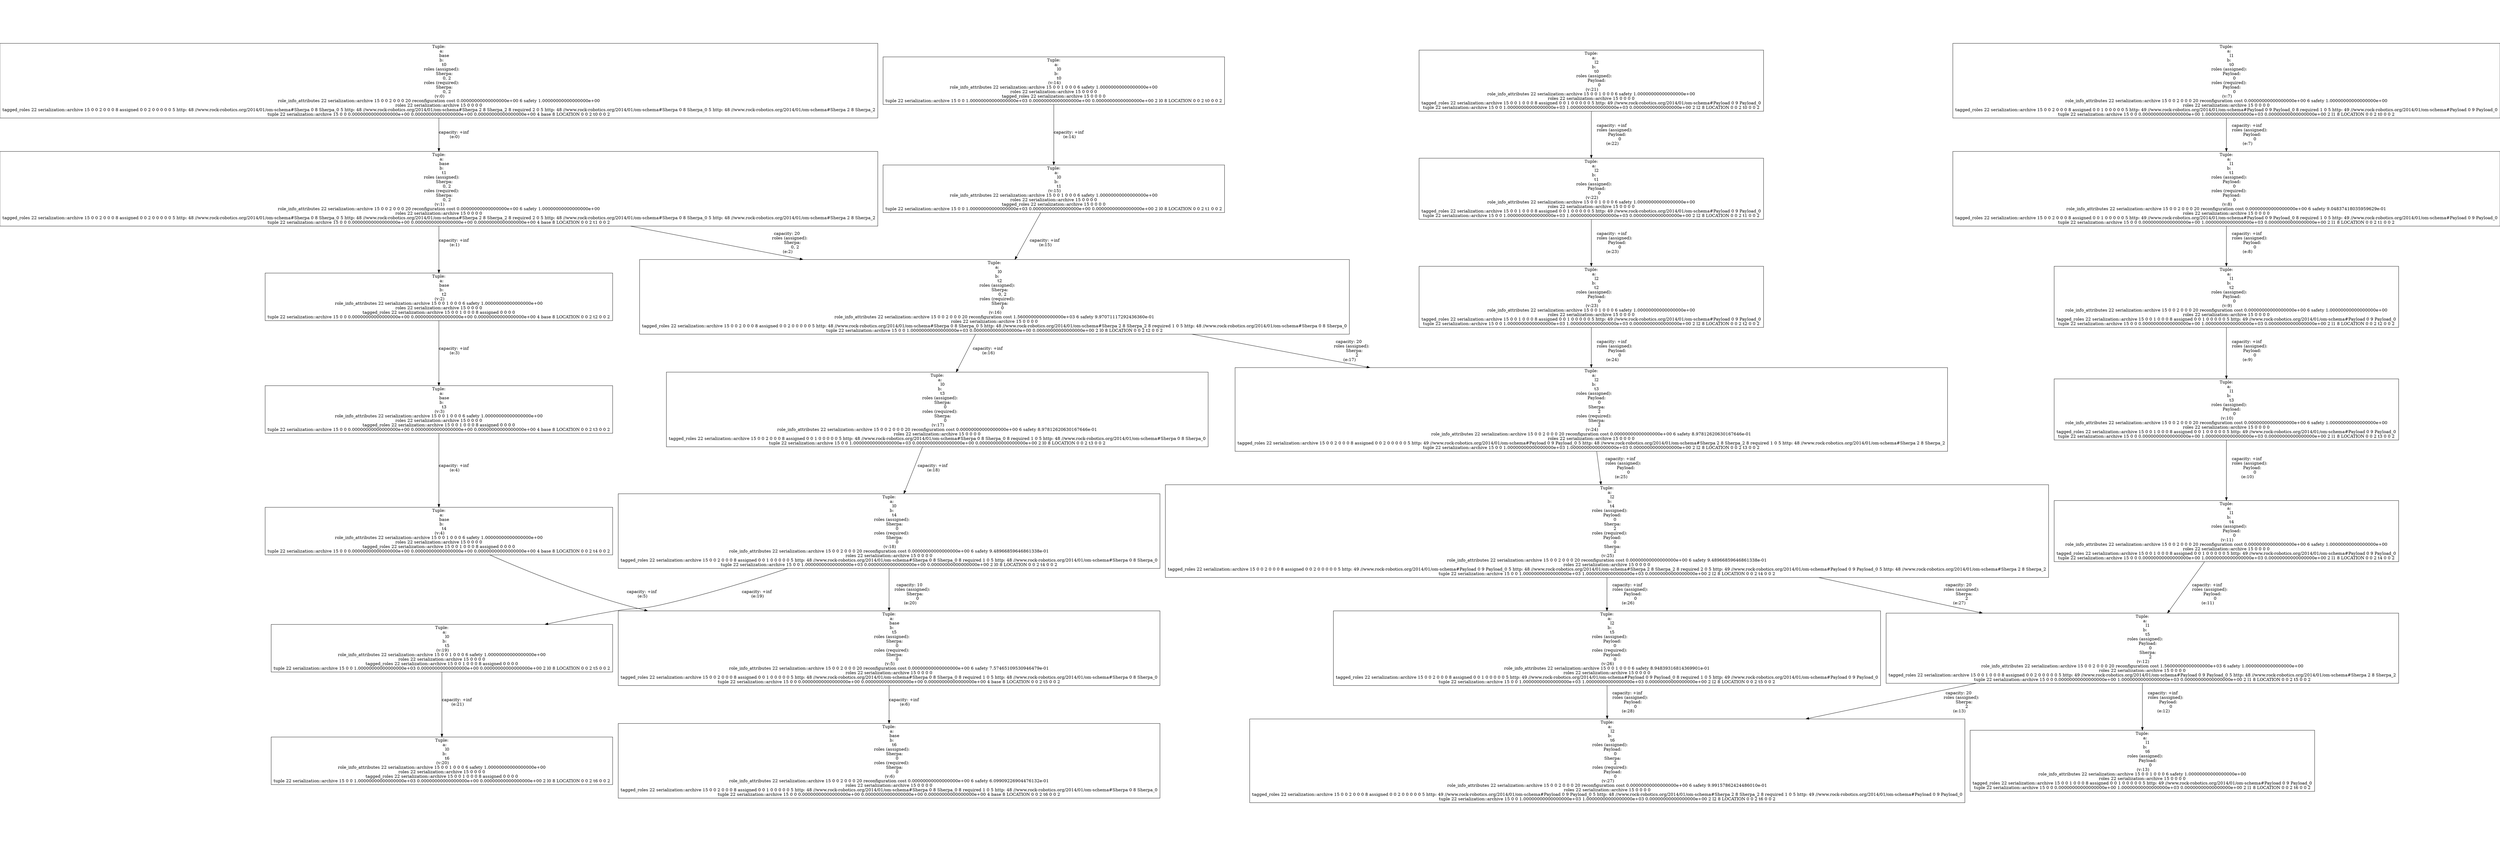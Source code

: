 digraph GraphvizGraph {
	graph [bb="0,0,6420.5,2522",
		concentrate=false,
		dpi="96,0",
		overlap=false,
		pad="0,2",
		root="Tuple:
    a:
        l2
    b:
        t6
    roles (assigned):
        Payload:
            0
        Sherpa:
            2
    \
roles (required):
        Payload:
            0
 (v:27)
role_info_attributes 22 serialization::archive 15 0 0 2 0 0 0 20 reconfiguration \
cost 0.00000000000000000e+00 6 safety 9.99157862424486010e-01
roles 22 serialization::archive 15 0 0 0 0
tagged_roles 22 serialization::\
archive 15 0 0 2 0 0 0 8 assigned 0 0 2 0 0 0 0 0 5 http: 49 //www.rock-robotics.org/2014/01/om-schema#Payload 0 9 Payload_0 5 http: \
48 //www.rock-robotics.org/2014/01/om-schema#Sherpa 2 8 Sherpa_2 8 required 1 0 5 http: 49 //www.rock-robotics.org/2014/01/om-schema#\
Payload 0 9 Payload_0
tuple 22 serialization::archive 15 0 0 1.00000000000000000e+03 1.00000000000000000e+03 0.00000000000000000e+\
00 2 l2 8 LOCATION 0 0 2 t6 0 0 2",
		splines=true
	];
	node [fixedsize=false,
		label="\N",
		pin=false,
		pos="0,0",
		shape=box,
		width=0
	];
	edge [label=o];
	"Tuple:
    a:
        l2
    b:
        t6
    roles (assigned):
        Payload:
            0
        Sherpa:
            2
    \
roles (required):
        Payload:
            0
 (v:27)
role_info_attributes 22 serialization::archive 15 0 0 2 0 0 0 20 reconfiguration \
cost 0.00000000000000000e+00 6 safety 9.99157862424486010e-01
roles 22 serialization::archive 15 0 0 0 0
tagged_roles 22 serialization::\
archive 15 0 0 2 0 0 0 8 assigned 0 0 2 0 0 0 0 0 5 http: 49 //www.rock-robotics.org/2014/01/om-schema#Payload 0 9 Payload_0 5 http: \
48 //www.rock-robotics.org/2014/01/om-schema#Sherpa 2 8 Sherpa_2 8 required 1 0 5 http: 49 //www.rock-robotics.org/2014/01/om-schema#\
Payload 0 9 Payload_0
tuple 22 serialization::archive 15 0 0 1.00000000000000000e+03 1.00000000000000000e+03 0.00000000000000000e+\
00 2 l2 8 LOCATION 0 0 2 t6 0 0 2"	 [height=3.8611,
		pos="4120,139",
		width=25.528];
	"Tuple:
    a:
        l2
    b:
        t5
    roles (assigned):
        Payload:
            0
    roles (required):
        Payload:
            \
0
 (v:26)
role_info_attributes 22 serialization::archive 15 0 0 1 0 0 0 6 safety 8.94839316814369901e-01
roles 22 serialization::\
archive 15 0 0 0 0
tagged_roles 22 serialization::archive 15 0 0 2 0 0 0 8 assigned 0 0 1 0 0 0 0 0 5 http: 49 //www.rock-robotics.org/\
2014/01/om-schema#Payload 0 9 Payload_0 8 required 1 0 5 http: 49 //www.rock-robotics.org/2014/01/om-schema#Payload 0 9 Payload_\
0
tuple 22 serialization::archive 15 0 0 1.00000000000000000e+03 1.00000000000000000e+03 0.00000000000000000e+00 2 l2 8 LOCATION \
0 0 2 t5 0 0 2"	 [height=3.4444,
		pos="4120,513",
		width=19.569];
	"Tuple:
    a:
        l2
    b:
        t5
    roles (assigned):
        Payload:
            0
    roles (required):
        Payload:
            \
0
 (v:26)
role_info_attributes 22 serialization::archive 15 0 0 1 0 0 0 6 safety 8.94839316814369901e-01
roles 22 serialization::\
archive 15 0 0 0 0
tagged_roles 22 serialization::archive 15 0 0 2 0 0 0 8 assigned 0 0 1 0 0 0 0 0 5 http: 49 //www.rock-robotics.org/\
2014/01/om-schema#Payload 0 9 Payload_0 8 required 1 0 5 http: 49 //www.rock-robotics.org/2014/01/om-schema#Payload 0 9 Payload_\
0
tuple 22 serialization::archive 15 0 0 1.00000000000000000e+03 1.00000000000000000e+03 0.00000000000000000e+00 2 l2 8 LOCATION \
0 0 2 t5 0 0 2" -> "Tuple:
    a:
        l2
    b:
        t6
    roles (assigned):
        Payload:
            0
        Sherpa:
            2
    \
roles (required):
        Payload:
            0
 (v:27)
role_info_attributes 22 serialization::archive 15 0 0 2 0 0 0 20 reconfiguration \
cost 0.00000000000000000e+00 6 safety 9.99157862424486010e-01
roles 22 serialization::archive 15 0 0 0 0
tagged_roles 22 serialization::\
archive 15 0 0 2 0 0 0 8 assigned 0 0 2 0 0 0 0 0 5 http: 49 //www.rock-robotics.org/2014/01/om-schema#Payload 0 9 Payload_0 5 http: \
48 //www.rock-robotics.org/2014/01/om-schema#Sherpa 2 8 Sherpa_2 8 required 1 0 5 http: 49 //www.rock-robotics.org/2014/01/om-schema#\
Payload 0 9 Payload_0
tuple 22 serialization::archive 15 0 0 1.00000000000000000e+03 1.00000000000000000e+03 0.00000000000000000e+\
00 2 l2 8 LOCATION 0 0 2 t6 0 0 2" [key="capacity: +inf
    roles (assigned):
        Payload:
            0
 (e:28)",
	label="capacity: +inf
    roles (assigned):
        Payload:
            0
 (e:28)",
	lp="4172.5,333.5",
	pos="e,4120,278.18 4120,388.98 4120,356.8 4120,321.8 4120,288.47"];
"Tuple:
    a:
        l2
    b:
        t4
    roles (assigned):
        Payload:
            0
        Sherpa:
            2
    \
roles (required):
        Payload:
            0
        Sherpa:
            2
 (v:25)
role_info_attributes 22 serialization::archive \
15 0 0 2 0 0 0 20 reconfiguration cost 0.00000000000000000e+00 6 safety 9.48966859646861338e-01
roles 22 serialization::archive \
15 0 0 0 0
tagged_roles 22 serialization::archive 15 0 0 2 0 0 0 8 assigned 0 0 2 0 0 0 0 0 5 http: 49 //www.rock-robotics.org/2014/\
01/om-schema#Payload 0 9 Payload_0 5 http: 48 //www.rock-robotics.org/2014/01/om-schema#Sherpa 2 8 Sherpa_2 8 required 2 0 5 http: \
49 //www.rock-robotics.org/2014/01/om-schema#Payload 0 9 Payload_0 5 http: 48 //www.rock-robotics.org/2014/01/om-schema#Sherpa 2 \
8 Sherpa_2
tuple 22 serialization::archive 15 0 0 1.00000000000000000e+03 1.00000000000000000e+03 0.00000000000000000e+00 2 l2 8 \
LOCATION 0 0 2 t4 0 0 2" [height=4.2778,
	pos="4120,902",
	width=31.5];
"Tuple:
    a:
        l2
    b:
        t4
    roles (assigned):
        Payload:
            0
        Sherpa:
            2
    \
roles (required):
        Payload:
            0
        Sherpa:
            2
 (v:25)
role_info_attributes 22 serialization::archive \
15 0 0 2 0 0 0 20 reconfiguration cost 0.00000000000000000e+00 6 safety 9.48966859646861338e-01
roles 22 serialization::archive \
15 0 0 0 0
tagged_roles 22 serialization::archive 15 0 0 2 0 0 0 8 assigned 0 0 2 0 0 0 0 0 5 http: 49 //www.rock-robotics.org/2014/\
01/om-schema#Payload 0 9 Payload_0 5 http: 48 //www.rock-robotics.org/2014/01/om-schema#Sherpa 2 8 Sherpa_2 8 required 2 0 5 http: \
49 //www.rock-robotics.org/2014/01/om-schema#Payload 0 9 Payload_0 5 http: 48 //www.rock-robotics.org/2014/01/om-schema#Sherpa 2 \
8 Sherpa_2
tuple 22 serialization::archive 15 0 0 1.00000000000000000e+03 1.00000000000000000e+03 0.00000000000000000e+00 2 l2 8 \
LOCATION 0 0 2 t4 0 0 2" -> "Tuple:
    a:
        l2
    b:
        t5
    roles (assigned):
        Payload:
            0
    roles (required):
        Payload:
            \
0
 (v:26)
role_info_attributes 22 serialization::archive 15 0 0 1 0 0 0 6 safety 8.94839316814369901e-01
roles 22 serialization::\
archive 15 0 0 0 0
tagged_roles 22 serialization::archive 15 0 0 2 0 0 0 8 assigned 0 0 1 0 0 0 0 0 5 http: 49 //www.rock-robotics.org/\
2014/01/om-schema#Payload 0 9 Payload_0 8 required 1 0 5 http: 49 //www.rock-robotics.org/2014/01/om-schema#Payload 0 9 Payload_\
0
tuple 22 serialization::archive 15 0 0 1.00000000000000000e+03 1.00000000000000000e+03 0.00000000000000000e+00 2 l2 8 LOCATION \
0 0 2 t5 0 0 2" [key="capacity: +inf
    roles (assigned):
        Payload:
            0
 (e:26)",
label="capacity: +inf
    roles (assigned):
        Payload:
            0
 (e:26)",
lp="4172.5,692.5",
pos="e,4120,637.03 4120,747.98 4120,714.61 4120,679.57 4120,647.04"];
"Tuple:
    a:
        l1
    b:
        t5
    roles (assigned):
        Payload:
            0
        Sherpa:
            2
 (\
v:12)
role_info_attributes 22 serialization::archive 15 0 0 2 0 0 0 20 reconfiguration cost 1.56000000000000000e+03 6 safety 1.00000000000000000e+\
00
roles 22 serialization::archive 15 0 0 0 0
tagged_roles 22 serialization::archive 15 0 0 1 0 0 0 8 assigned 0 0 2 0 0 0 0 0 5 \
http: 49 //www.rock-robotics.org/2014/01/om-schema#Payload 0 9 Payload_0 5 http: 48 //www.rock-robotics.org/2014/01/om-schema#Sherpa \
2 8 Sherpa_2
tuple 22 serialization::archive 15 0 0 0.00000000000000000e+00 1.00000000000000000e+03 0.00000000000000000e+00 2 l1 \
8 LOCATION 0 0 2 t5 0 0 2" [height=3.2361,
pos="5501,513",
width=18.278];
"Tuple:
    a:
        l2
    b:
        t4
    roles (assigned):
        Payload:
            0
        Sherpa:
            2
    \
roles (required):
        Payload:
            0
        Sherpa:
            2
 (v:25)
role_info_attributes 22 serialization::archive \
15 0 0 2 0 0 0 20 reconfiguration cost 0.00000000000000000e+00 6 safety 9.48966859646861338e-01
roles 22 serialization::archive \
15 0 0 0 0
tagged_roles 22 serialization::archive 15 0 0 2 0 0 0 8 assigned 0 0 2 0 0 0 0 0 5 http: 49 //www.rock-robotics.org/2014/\
01/om-schema#Payload 0 9 Payload_0 5 http: 48 //www.rock-robotics.org/2014/01/om-schema#Sherpa 2 8 Sherpa_2 8 required 2 0 5 http: \
49 //www.rock-robotics.org/2014/01/om-schema#Payload 0 9 Payload_0 5 http: 48 //www.rock-robotics.org/2014/01/om-schema#Sherpa 2 \
8 Sherpa_2
tuple 22 serialization::archive 15 0 0 1.00000000000000000e+03 1.00000000000000000e+03 0.00000000000000000e+00 2 l2 8 \
LOCATION 0 0 2 t4 0 0 2" -> "Tuple:
    a:
        l1
    b:
        t5
    roles (assigned):
        Payload:
            0
        Sherpa:
            2
 (\
v:12)
role_info_attributes 22 serialization::archive 15 0 0 2 0 0 0 20 reconfiguration cost 1.56000000000000000e+03 6 safety 1.00000000000000000e+\
00
roles 22 serialization::archive 15 0 0 0 0
tagged_roles 22 serialization::archive 15 0 0 1 0 0 0 8 assigned 0 0 2 0 0 0 0 0 5 \
http: 49 //www.rock-robotics.org/2014/01/om-schema#Payload 0 9 Payload_0 5 http: 48 //www.rock-robotics.org/2014/01/om-schema#Sherpa \
2 8 Sherpa_2
tuple 22 serialization::archive 15 0 0 0.00000000000000000e+00 1.00000000000000000e+03 0.00000000000000000e+00 2 l1 \
8 LOCATION 0 0 2 t5 0 0 2" [key="capacity: 20
    roles (assigned):
        Sherpa:
            2
 (e:27)",
label="capacity: 20
    roles (assigned):
        Sherpa:
            2
 (e:27)",
lp="5026.5,692.5",
pos="e,5087.3,629.54 4666.8,747.98 4803.4,709.49 4947.9,668.79 5077.6,632.27"];
"Tuple:
    a:
        l2
    b:
        t3
    roles (assigned):
        Payload:
            0
        Sherpa:
            2
    \
roles (required):
        Sherpa:
            2
 (v:24)
role_info_attributes 22 serialization::archive 15 0 0 2 0 0 0 20 reconfiguration \
cost 0.00000000000000000e+00 6 safety 8.97812620630167646e-01
roles 22 serialization::archive 15 0 0 0 0
tagged_roles 22 serialization::\
archive 15 0 0 2 0 0 0 8 assigned 0 0 2 0 0 0 0 0 5 http: 49 //www.rock-robotics.org/2014/01/om-schema#Payload 0 9 Payload_0 5 http: \
48 //www.rock-robotics.org/2014/01/om-schema#Sherpa 2 8 Sherpa_2 8 required 1 0 5 http: 48 //www.rock-robotics.org/2014/01/om-schema#\
Sherpa 2 8 Sherpa_2
tuple 22 serialization::archive 15 0 0 1.00000000000000000e+03 1.00000000000000000e+03 0.00000000000000000e+\
00 2 l2 8 LOCATION 0 0 2 t3 0 0 2" [height=3.8611,
pos="4079,1306",
width=25.361];
"Tuple:
    a:
        l2
    b:
        t3
    roles (assigned):
        Payload:
            0
        Sherpa:
            2
    \
roles (required):
        Sherpa:
            2
 (v:24)
role_info_attributes 22 serialization::archive 15 0 0 2 0 0 0 20 reconfiguration \
cost 0.00000000000000000e+00 6 safety 8.97812620630167646e-01
roles 22 serialization::archive 15 0 0 0 0
tagged_roles 22 serialization::\
archive 15 0 0 2 0 0 0 8 assigned 0 0 2 0 0 0 0 0 5 http: 49 //www.rock-robotics.org/2014/01/om-schema#Payload 0 9 Payload_0 5 http: \
48 //www.rock-robotics.org/2014/01/om-schema#Sherpa 2 8 Sherpa_2 8 required 1 0 5 http: 48 //www.rock-robotics.org/2014/01/om-schema#\
Sherpa 2 8 Sherpa_2
tuple 22 serialization::archive 15 0 0 1.00000000000000000e+03 1.00000000000000000e+03 0.00000000000000000e+\
00 2 l2 8 LOCATION 0 0 2 t3 0 0 2" -> "Tuple:
    a:
        l2
    b:
        t4
    roles (assigned):
        Payload:
            0
        Sherpa:
            2
    \
roles (required):
        Payload:
            0
        Sherpa:
            2
 (v:25)
role_info_attributes 22 serialization::archive \
15 0 0 2 0 0 0 20 reconfiguration cost 0.00000000000000000e+00 6 safety 9.48966859646861338e-01
roles 22 serialization::archive \
15 0 0 0 0
tagged_roles 22 serialization::archive 15 0 0 2 0 0 0 8 assigned 0 0 2 0 0 0 0 0 5 http: 49 //www.rock-robotics.org/2014/\
01/om-schema#Payload 0 9 Payload_0 5 http: 48 //www.rock-robotics.org/2014/01/om-schema#Sherpa 2 8 Sherpa_2 8 required 2 0 5 http: \
49 //www.rock-robotics.org/2014/01/om-schema#Payload 0 9 Payload_0 5 http: 48 //www.rock-robotics.org/2014/01/om-schema#Sherpa 2 \
8 Sherpa_2
tuple 22 serialization::archive 15 0 0 1.00000000000000000e+03 1.00000000000000000e+03 0.00000000000000000e+00 2 l2 8 \
LOCATION 0 0 2 t4 0 0 2" [key="capacity: +inf
    roles (assigned):
        Payload:
            0
 (e:25)",
label="capacity: +inf
    roles (assigned):
        Payload:
            0
 (e:25)",
lp="4153.5,1111.5",
pos="e,4104.4,1056.2 4093.1,1167 4096.4,1134.6 4099.9,1099.8 4103.3,1066.5"];
"Tuple:
    a:
        l2
    b:
        t2
    roles (assigned):
        Payload:
            0
 (v:23)
role_info_attributes 22 \
serialization::archive 15 0 0 1 0 0 0 6 safety 1.00000000000000000e+00
roles 22 serialization::archive 15 0 0 0 0
tagged_roles 22 \
serialization::archive 15 0 0 1 0 0 0 8 assigned 0 0 1 0 0 0 0 0 5 http: 49 //www.rock-robotics.org/2014/01/om-schema#Payload 0 \
9 Payload_0
tuple 22 serialization::archive 15 0 0 1.00000000000000000e+03 1.00000000000000000e+03 0.00000000000000000e+00 2 l2 \
8 LOCATION 0 0 2 t2 0 0 2" [height=2.8194,
pos="4079,1680",
width=12.319];
"Tuple:
    a:
        l2
    b:
        t2
    roles (assigned):
        Payload:
            0
 (v:23)
role_info_attributes 22 \
serialization::archive 15 0 0 1 0 0 0 6 safety 1.00000000000000000e+00
roles 22 serialization::archive 15 0 0 0 0
tagged_roles 22 \
serialization::archive 15 0 0 1 0 0 0 8 assigned 0 0 1 0 0 0 0 0 5 http: 49 //www.rock-robotics.org/2014/01/om-schema#Payload 0 \
9 Payload_0
tuple 22 serialization::archive 15 0 0 1.00000000000000000e+03 1.00000000000000000e+03 0.00000000000000000e+00 2 l2 \
8 LOCATION 0 0 2 t2 0 0 2" -> "Tuple:
    a:
        l2
    b:
        t3
    roles (assigned):
        Payload:
            0
        Sherpa:
            2
    \
roles (required):
        Sherpa:
            2
 (v:24)
role_info_attributes 22 serialization::archive 15 0 0 2 0 0 0 20 reconfiguration \
cost 0.00000000000000000e+00 6 safety 8.97812620630167646e-01
roles 22 serialization::archive 15 0 0 0 0
tagged_roles 22 serialization::\
archive 15 0 0 2 0 0 0 8 assigned 0 0 2 0 0 0 0 0 5 http: 49 //www.rock-robotics.org/2014/01/om-schema#Payload 0 9 Payload_0 5 http: \
48 //www.rock-robotics.org/2014/01/om-schema#Sherpa 2 8 Sherpa_2 8 required 1 0 5 http: 48 //www.rock-robotics.org/2014/01/om-schema#\
Sherpa 2 8 Sherpa_2
tuple 22 serialization::archive 15 0 0 1.00000000000000000e+03 1.00000000000000000e+03 0.00000000000000000e+\
00 2 l2 8 LOCATION 0 0 2 t3 0 0 2" [key="capacity: +inf
    roles (assigned):
        Payload:
            0
 (e:24)",
label="capacity: +inf
    roles (assigned):
        Payload:
            0
 (e:24)",
lp="4131.5,1500.5",
pos="e,4079,1445.2 4079,1578.3 4079,1540.4 4079,1496.6 4079,1455.4"];
"Tuple:
    a:
        l2
    b:
        t1
    roles (assigned):
        Payload:
            0
 (v:22)
role_info_attributes 22 \
serialization::archive 15 0 0 1 0 0 0 6 safety 1.00000000000000000e+00
roles 22 serialization::archive 15 0 0 0 0
tagged_roles 22 \
serialization::archive 15 0 0 1 0 0 0 8 assigned 0 0 1 0 0 0 0 0 5 http: 49 //www.rock-robotics.org/2014/01/om-schema#Payload 0 \
9 Payload_0
tuple 22 serialization::archive 15 0 0 1.00000000000000000e+03 1.00000000000000000e+03 0.00000000000000000e+00 2 l2 \
8 LOCATION 0 0 2 t1 0 0 2" [height=2.8194,
pos="4079,2039",
width=12.319];
"Tuple:
    a:
        l2
    b:
        t1
    roles (assigned):
        Payload:
            0
 (v:22)
role_info_attributes 22 \
serialization::archive 15 0 0 1 0 0 0 6 safety 1.00000000000000000e+00
roles 22 serialization::archive 15 0 0 0 0
tagged_roles 22 \
serialization::archive 15 0 0 1 0 0 0 8 assigned 0 0 1 0 0 0 0 0 5 http: 49 //www.rock-robotics.org/2014/01/om-schema#Payload 0 \
9 Payload_0
tuple 22 serialization::archive 15 0 0 1.00000000000000000e+03 1.00000000000000000e+03 0.00000000000000000e+00 2 l2 \
8 LOCATION 0 0 2 t1 0 0 2" -> "Tuple:
    a:
        l2
    b:
        t2
    roles (assigned):
        Payload:
            0
 (v:23)
role_info_attributes 22 \
serialization::archive 15 0 0 1 0 0 0 6 safety 1.00000000000000000e+00
roles 22 serialization::archive 15 0 0 0 0
tagged_roles 22 \
serialization::archive 15 0 0 1 0 0 0 8 assigned 0 0 1 0 0 0 0 0 5 http: 49 //www.rock-robotics.org/2014/01/om-schema#Payload 0 \
9 Payload_0
tuple 22 serialization::archive 15 0 0 1.00000000000000000e+03 1.00000000000000000e+03 0.00000000000000000e+00 2 l2 \
8 LOCATION 0 0 2 t2 0 0 2" [key="capacity: +inf
    roles (assigned):
        Payload:
            0
 (e:23)",
label="capacity: +inf
    roles (assigned):
        Payload:
            0
 (e:23)",
lp="4131.5,1859.5",
pos="e,4079,1781.5 4079,1937.1 4079,1891.7 4079,1838.1 4079,1791.7"];
"Tuple:
    a:
        l2
    b:
        t0
    roles (assigned):
        Payload:
            0
 (v:21)
role_info_attributes 22 \
serialization::archive 15 0 0 1 0 0 0 6 safety 1.00000000000000000e+00
roles 22 serialization::archive 15 0 0 0 0
tagged_roles 22 \
serialization::archive 15 0 0 1 0 0 0 8 assigned 0 0 1 0 0 0 0 0 5 http: 49 //www.rock-robotics.org/2014/01/om-schema#Payload 0 \
9 Payload_0
tuple 22 serialization::archive 15 0 0 1.00000000000000000e+03 1.00000000000000000e+03 0.00000000000000000e+00 2 l2 \
8 LOCATION 0 0 2 t0 0 0 2" [height=2.8194,
pos="4079,2398",
width=12.319];
"Tuple:
    a:
        l2
    b:
        t0
    roles (assigned):
        Payload:
            0
 (v:21)
role_info_attributes 22 \
serialization::archive 15 0 0 1 0 0 0 6 safety 1.00000000000000000e+00
roles 22 serialization::archive 15 0 0 0 0
tagged_roles 22 \
serialization::archive 15 0 0 1 0 0 0 8 assigned 0 0 1 0 0 0 0 0 5 http: 49 //www.rock-robotics.org/2014/01/om-schema#Payload 0 \
9 Payload_0
tuple 22 serialization::archive 15 0 0 1.00000000000000000e+03 1.00000000000000000e+03 0.00000000000000000e+00 2 l2 \
8 LOCATION 0 0 2 t0 0 0 2" -> "Tuple:
    a:
        l2
    b:
        t1
    roles (assigned):
        Payload:
            0
 (v:22)
role_info_attributes 22 \
serialization::archive 15 0 0 1 0 0 0 6 safety 1.00000000000000000e+00
roles 22 serialization::archive 15 0 0 0 0
tagged_roles 22 \
serialization::archive 15 0 0 1 0 0 0 8 assigned 0 0 1 0 0 0 0 0 5 http: 49 //www.rock-robotics.org/2014/01/om-schema#Payload 0 \
9 Payload_0
tuple 22 serialization::archive 15 0 0 1.00000000000000000e+03 1.00000000000000000e+03 0.00000000000000000e+00 2 l2 \
8 LOCATION 0 0 2 t1 0 0 2" [key="capacity: +inf
    roles (assigned):
        Payload:
            0
 (e:22)",
label="capacity: +inf
    roles (assigned):
        Payload:
            0
 (e:22)",
lp="4131.5,2218.5",
pos="e,4079,2140.5 4079,2296.1 4079,2250.7 4079,2197.1 4079,2150.7"];
"Tuple:
    a:
        l0
    b:
        t6
 (v:20)
role_info_attributes 22 serialization::archive 15 0 0 1 0 0 0 6 safety 1.00000000000000000e+\
00
roles 22 serialization::archive 15 0 0 0 0
tagged_roles 22 serialization::archive 15 0 0 1 0 0 0 8 assigned 0 0 0 0
tuple 22 \
serialization::archive 15 0 0 1.00000000000000000e+03 0.00000000000000000e+00 0.00000000000000000e+00 2 l0 8 LOCATION 0 0 2 t6 0 \
0 2" [height=2.1944,
pos="1128,139",
width=12.111];
"Tuple:
    a:
        l0
    b:
        t5
 (v:19)
role_info_attributes 22 serialization::archive 15 0 0 1 0 0 0 6 safety 1.00000000000000000e+\
00
roles 22 serialization::archive 15 0 0 0 0
tagged_roles 22 serialization::archive 15 0 0 1 0 0 0 8 assigned 0 0 0 0
tuple 22 \
serialization::archive 15 0 0 1.00000000000000000e+03 0.00000000000000000e+00 0.00000000000000000e+00 2 l0 8 LOCATION 0 0 2 t5 0 \
0 2" [height=2.1944,
pos="1128,513",
width=12.111];
"Tuple:
    a:
        l0
    b:
        t5
 (v:19)
role_info_attributes 22 serialization::archive 15 0 0 1 0 0 0 6 safety 1.00000000000000000e+\
00
roles 22 serialization::archive 15 0 0 0 0
tagged_roles 22 serialization::archive 15 0 0 1 0 0 0 8 assigned 0 0 0 0
tuple 22 \
serialization::archive 15 0 0 1.00000000000000000e+03 0.00000000000000000e+00 0.00000000000000000e+00 2 l0 8 LOCATION 0 0 2 t5 0 \
0 2" -> "Tuple:
    a:
        l0
    b:
        t6
 (v:20)
role_info_attributes 22 serialization::archive 15 0 0 1 0 0 0 6 safety 1.00000000000000000e+\
00
roles 22 serialization::archive 15 0 0 0 0
tagged_roles 22 serialization::archive 15 0 0 1 0 0 0 8 assigned 0 0 0 0
tuple 22 \
serialization::archive 15 0 0 1.00000000000000000e+03 0.00000000000000000e+00 0.00000000000000000e+00 2 l0 8 LOCATION 0 0 2 t6 0 \
0 2" [key="capacity: +inf
 (e:21)",
label="capacity: +inf
 (e:21)",
lp="1166,333.5",
pos="e,1128,218.2 1128,433.68 1128,373.56 1128,290.91 1128,228.44"];
"Tuple:
    a:
        l0
    b:
        t4
    roles (assigned):
        Sherpa:
            0
    roles (required):
        Sherpa:
            \
0
 (v:18)
role_info_attributes 22 serialization::archive 15 0 0 2 0 0 0 20 reconfiguration cost 0.00000000000000000e+00 6 safety \
9.48966859646861338e-01
roles 22 serialization::archive 15 0 0 0 0
tagged_roles 22 serialization::archive 15 0 0 2 0 0 0 8 assigned \
0 0 1 0 0 0 0 0 5 http: 48 //www.rock-robotics.org/2014/01/om-schema#Sherpa 0 8 Sherpa_0 8 required 1 0 5 http: 48 //www.rock-robotics.org/\
2014/01/om-schema#Sherpa 0 8 Sherpa_0
tuple 22 serialization::archive 15 0 0 1.00000000000000000e+03 0.00000000000000000e+00 0.00000000000000000e+\
00 2 l0 8 LOCATION 0 0 2 t4 0 0 2" [height=3.4444,
pos="2275,902",
width=19.236];
"Tuple:
    a:
        l0
    b:
        t4
    roles (assigned):
        Sherpa:
            0
    roles (required):
        Sherpa:
            \
0
 (v:18)
role_info_attributes 22 serialization::archive 15 0 0 2 0 0 0 20 reconfiguration cost 0.00000000000000000e+00 6 safety \
9.48966859646861338e-01
roles 22 serialization::archive 15 0 0 0 0
tagged_roles 22 serialization::archive 15 0 0 2 0 0 0 8 assigned \
0 0 1 0 0 0 0 0 5 http: 48 //www.rock-robotics.org/2014/01/om-schema#Sherpa 0 8 Sherpa_0 8 required 1 0 5 http: 48 //www.rock-robotics.org/\
2014/01/om-schema#Sherpa 0 8 Sherpa_0
tuple 22 serialization::archive 15 0 0 1.00000000000000000e+03 0.00000000000000000e+00 0.00000000000000000e+\
00 2 l0 8 LOCATION 0 0 2 t4 0 0 2" -> "Tuple:
    a:
        l0
    b:
        t5
 (v:19)
role_info_attributes 22 serialization::archive 15 0 0 1 0 0 0 6 safety 1.00000000000000000e+\
00
roles 22 serialization::archive 15 0 0 0 0
tagged_roles 22 serialization::archive 15 0 0 1 0 0 0 8 assigned 0 0 0 0
tuple 22 \
serialization::archive 15 0 0 1.00000000000000000e+03 0.00000000000000000e+00 0.00000000000000000e+00 2 l0 8 LOCATION 0 0 2 t5 0 \
0 2" [key="capacity: +inf
 (e:19)",
label="capacity: +inf
 (e:19)",
lp="1919,692.5",
pos="e,1394.2,592.03 2011.8,777.96 1909.7,733.84 1790.7,687.18 1679,655 1633.1,641.77 1619.6,647.43 1573,637 1518.1,624.72 1459.8,609.86 \
1404.2,594.75"];
"Tuple:
    a:
        base
    b:
        t5
    roles (assigned):
        Sherpa:
            0
    roles (required):
        Sherpa:
            \
0
 (v:5)
role_info_attributes 22 serialization::archive 15 0 0 2 0 0 0 20 reconfiguration cost 0.00000000000000000e+00 6 safety \
7.57465109530946479e-01
roles 22 serialization::archive 15 0 0 0 0
tagged_roles 22 serialization::archive 15 0 0 2 0 0 0 8 assigned \
0 0 1 0 0 0 0 0 5 http: 48 //www.rock-robotics.org/2014/01/om-schema#Sherpa 0 8 Sherpa_0 8 required 1 0 5 http: 48 //www.rock-robotics.org/\
2014/01/om-schema#Sherpa 0 8 Sherpa_0
tuple 22 serialization::archive 15 0 0 0.00000000000000000e+00 0.00000000000000000e+00 0.00000000000000000e+\
00 4 base 8 LOCATION 0 0 2 t5 0 0 2" [height=3.4444,
pos="2275,513",
width=19.236];
"Tuple:
    a:
        l0
    b:
        t4
    roles (assigned):
        Sherpa:
            0
    roles (required):
        Sherpa:
            \
0
 (v:18)
role_info_attributes 22 serialization::archive 15 0 0 2 0 0 0 20 reconfiguration cost 0.00000000000000000e+00 6 safety \
9.48966859646861338e-01
roles 22 serialization::archive 15 0 0 0 0
tagged_roles 22 serialization::archive 15 0 0 2 0 0 0 8 assigned \
0 0 1 0 0 0 0 0 5 http: 48 //www.rock-robotics.org/2014/01/om-schema#Sherpa 0 8 Sherpa_0 8 required 1 0 5 http: 48 //www.rock-robotics.org/\
2014/01/om-schema#Sherpa 0 8 Sherpa_0
tuple 22 serialization::archive 15 0 0 1.00000000000000000e+03 0.00000000000000000e+00 0.00000000000000000e+\
00 2 l0 8 LOCATION 0 0 2 t4 0 0 2" -> "Tuple:
    a:
        base
    b:
        t5
    roles (assigned):
        Sherpa:
            0
    roles (required):
        Sherpa:
            \
0
 (v:5)
role_info_attributes 22 serialization::archive 15 0 0 2 0 0 0 20 reconfiguration cost 0.00000000000000000e+00 6 safety \
7.57465109530946479e-01
roles 22 serialization::archive 15 0 0 0 0
tagged_roles 22 serialization::archive 15 0 0 2 0 0 0 8 assigned \
0 0 1 0 0 0 0 0 5 http: 48 //www.rock-robotics.org/2014/01/om-schema#Sherpa 0 8 Sherpa_0 8 required 1 0 5 http: 48 //www.rock-robotics.org/\
2014/01/om-schema#Sherpa 0 8 Sherpa_0
tuple 22 serialization::archive 15 0 0 0.00000000000000000e+00 0.00000000000000000e+00 0.00000000000000000e+\
00 4 base 8 LOCATION 0 0 2 t5 0 0 2" [key="capacity: 10
    roles (assigned):
        Sherpa:
            0
 (e:20)",
label="capacity: 10
    roles (assigned):
        Sherpa:
            0
 (e:20)",
lp="2327.5,692.5",
pos="e,2275,637.31 2275,777.85 2275,736.27 2275,689.73 2275,647.4"];
"Tuple:
    a:
        l0
    b:
        t3
    roles (assigned):
        Sherpa:
            0
    roles (required):
        Sherpa:
            \
0
 (v:17)
role_info_attributes 22 serialization::archive 15 0 0 2 0 0 0 20 reconfiguration cost 0.00000000000000000e+00 6 safety \
8.97812620630167646e-01
roles 22 serialization::archive 15 0 0 0 0
tagged_roles 22 serialization::archive 15 0 0 2 0 0 0 8 assigned \
0 0 1 0 0 0 0 0 5 http: 48 //www.rock-robotics.org/2014/01/om-schema#Sherpa 0 8 Sherpa_0 8 required 1 0 5 http: 48 //www.rock-robotics.org/\
2014/01/om-schema#Sherpa 0 8 Sherpa_0
tuple 22 serialization::archive 15 0 0 1.00000000000000000e+03 0.00000000000000000e+00 0.00000000000000000e+\
00 2 l0 8 LOCATION 0 0 2 t3 0 0 2" [height=3.4444,
pos="2400,1306",
width=19.236];
"Tuple:
    a:
        l0
    b:
        t3
    roles (assigned):
        Sherpa:
            0
    roles (required):
        Sherpa:
            \
0
 (v:17)
role_info_attributes 22 serialization::archive 15 0 0 2 0 0 0 20 reconfiguration cost 0.00000000000000000e+00 6 safety \
8.97812620630167646e-01
roles 22 serialization::archive 15 0 0 0 0
tagged_roles 22 serialization::archive 15 0 0 2 0 0 0 8 assigned \
0 0 1 0 0 0 0 0 5 http: 48 //www.rock-robotics.org/2014/01/om-schema#Sherpa 0 8 Sherpa_0 8 required 1 0 5 http: 48 //www.rock-robotics.org/\
2014/01/om-schema#Sherpa 0 8 Sherpa_0
tuple 22 serialization::archive 15 0 0 1.00000000000000000e+03 0.00000000000000000e+00 0.00000000000000000e+\
00 2 l0 8 LOCATION 0 0 2 t3 0 0 2" -> "Tuple:
    a:
        l0
    b:
        t4
    roles (assigned):
        Sherpa:
            0
    roles (required):
        Sherpa:
            \
0
 (v:18)
role_info_attributes 22 serialization::archive 15 0 0 2 0 0 0 20 reconfiguration cost 0.00000000000000000e+00 6 safety \
9.48966859646861338e-01
roles 22 serialization::archive 15 0 0 0 0
tagged_roles 22 serialization::archive 15 0 0 2 0 0 0 8 assigned \
0 0 1 0 0 0 0 0 5 http: 48 //www.rock-robotics.org/2014/01/om-schema#Sherpa 0 8 Sherpa_0 8 required 1 0 5 http: 48 //www.rock-robotics.org/\
2014/01/om-schema#Sherpa 0 8 Sherpa_0
tuple 22 serialization::archive 15 0 0 1.00000000000000000e+03 0.00000000000000000e+00 0.00000000000000000e+\
00 2 l0 8 LOCATION 0 0 2 t4 0 0 2" [key="capacity: +inf
 (e:18)",
label="capacity: +inf
 (e:18)",
lp="2387,1111.5",
pos="e,2313.4,1026.3 2361.6,1181.8 2347.3,1135.6 2331,1082.9 2316.4,1035.9"];
"Tuple:
    a:
        l0
    b:
        t2
    roles (assigned):
        Sherpa:
            0, 2
    roles (required):
        \
Sherpa:
            0
 (v:16)
role_info_attributes 22 serialization::archive 15 0 0 2 0 0 0 20 reconfiguration cost 1.56000000000000000e+\
03 6 safety 9.97071117292436360e-01
roles 22 serialization::archive 15 0 0 0 0
tagged_roles 22 serialization::archive 15 0 0 2 0 \
0 0 8 assigned 0 0 2 0 0 0 0 0 5 http: 48 //www.rock-robotics.org/2014/01/om-schema#Sherpa 0 8 Sherpa_0 5 http: 48 //www.rock-robotics.org/\
2014/01/om-schema#Sherpa 2 8 Sherpa_2 8 required 1 0 5 http: 48 //www.rock-robotics.org/2014/01/om-schema#Sherpa 0 8 Sherpa_0
tuple \
22 serialization::archive 15 0 0 1.00000000000000000e+03 0.00000000000000000e+00 0.00000000000000000e+00 2 l0 8 LOCATION 0 0 2 t2 \
0 0 2" [height=3.4444,
pos="2546,1680",
width=25.194];
"Tuple:
    a:
        l0
    b:
        t2
    roles (assigned):
        Sherpa:
            0, 2
    roles (required):
        \
Sherpa:
            0
 (v:16)
role_info_attributes 22 serialization::archive 15 0 0 2 0 0 0 20 reconfiguration cost 1.56000000000000000e+\
03 6 safety 9.97071117292436360e-01
roles 22 serialization::archive 15 0 0 0 0
tagged_roles 22 serialization::archive 15 0 0 2 0 \
0 0 8 assigned 0 0 2 0 0 0 0 0 5 http: 48 //www.rock-robotics.org/2014/01/om-schema#Sherpa 0 8 Sherpa_0 5 http: 48 //www.rock-robotics.org/\
2014/01/om-schema#Sherpa 2 8 Sherpa_2 8 required 1 0 5 http: 48 //www.rock-robotics.org/2014/01/om-schema#Sherpa 0 8 Sherpa_0
tuple \
22 serialization::archive 15 0 0 1.00000000000000000e+03 0.00000000000000000e+00 0.00000000000000000e+00 2 l0 8 LOCATION 0 0 2 t2 \
0 0 2" -> "Tuple:
    a:
        l2
    b:
        t3
    roles (assigned):
        Payload:
            0
        Sherpa:
            2
    \
roles (required):
        Sherpa:
            2
 (v:24)
role_info_attributes 22 serialization::archive 15 0 0 2 0 0 0 20 reconfiguration \
cost 0.00000000000000000e+00 6 safety 8.97812620630167646e-01
roles 22 serialization::archive 15 0 0 0 0
tagged_roles 22 serialization::\
archive 15 0 0 2 0 0 0 8 assigned 0 0 2 0 0 0 0 0 5 http: 49 //www.rock-robotics.org/2014/01/om-schema#Payload 0 9 Payload_0 5 http: \
48 //www.rock-robotics.org/2014/01/om-schema#Sherpa 2 8 Sherpa_2 8 required 1 0 5 http: 48 //www.rock-robotics.org/2014/01/om-schema#\
Sherpa 2 8 Sherpa_2
tuple 22 serialization::archive 15 0 0 1.00000000000000000e+03 1.00000000000000000e+03 0.00000000000000000e+\
00 2 l2 8 LOCATION 0 0 2 t3 0 0 2" [key="capacity: 20
    roles (assigned):
        Sherpa:
            2
 (e:17)",
label="capacity: 20
    roles (assigned):
        Sherpa:
            2
 (e:17)",
lp="3456.5,1500.5",
pos="e,3509.2,1445 3054.3,1556 3196.8,1521.2 3352.8,1483.2 3499.1,1447.5"];
"Tuple:
    a:
        l0
    b:
        t2
    roles (assigned):
        Sherpa:
            0, 2
    roles (required):
        \
Sherpa:
            0
 (v:16)
role_info_attributes 22 serialization::archive 15 0 0 2 0 0 0 20 reconfiguration cost 1.56000000000000000e+\
03 6 safety 9.97071117292436360e-01
roles 22 serialization::archive 15 0 0 0 0
tagged_roles 22 serialization::archive 15 0 0 2 0 \
0 0 8 assigned 0 0 2 0 0 0 0 0 5 http: 48 //www.rock-robotics.org/2014/01/om-schema#Sherpa 0 8 Sherpa_0 5 http: 48 //www.rock-robotics.org/\
2014/01/om-schema#Sherpa 2 8 Sherpa_2 8 required 1 0 5 http: 48 //www.rock-robotics.org/2014/01/om-schema#Sherpa 0 8 Sherpa_0
tuple \
22 serialization::archive 15 0 0 1.00000000000000000e+03 0.00000000000000000e+00 0.00000000000000000e+00 2 l0 8 LOCATION 0 0 2 t2 \
0 0 2" -> "Tuple:
    a:
        l0
    b:
        t3
    roles (assigned):
        Sherpa:
            0
    roles (required):
        Sherpa:
            \
0
 (v:17)
role_info_attributes 22 serialization::archive 15 0 0 2 0 0 0 20 reconfiguration cost 0.00000000000000000e+00 6 safety \
8.97812620630167646e-01
roles 22 serialization::archive 15 0 0 0 0
tagged_roles 22 serialization::archive 15 0 0 2 0 0 0 8 assigned \
0 0 1 0 0 0 0 0 5 http: 48 //www.rock-robotics.org/2014/01/om-schema#Sherpa 0 8 Sherpa_0 8 required 1 0 5 http: 48 //www.rock-robotics.org/\
2014/01/om-schema#Sherpa 0 8 Sherpa_0
tuple 22 serialization::archive 15 0 0 1.00000000000000000e+03 0.00000000000000000e+00 0.00000000000000000e+\
00 2 l0 8 LOCATION 0 0 2 t3 0 0 2" [key="capacity: +inf
 (e:16)",
label="capacity: +inf
 (e:16)",
lp="2529,1500.5",
pos="e,2448.4,1430 2497.6,1556 2483,1518.6 2467,1477.5 2452.1,1439.6"];
"Tuple:
    a:
        l0
    b:
        t1
 (v:15)
role_info_attributes 22 serialization::archive 15 0 0 1 0 0 0 6 safety 1.00000000000000000e+\
00
roles 22 serialization::archive 15 0 0 0 0
tagged_roles 22 serialization::archive 15 0 0 0 0
tuple 22 serialization::archive \
15 0 0 1.00000000000000000e+03 0.00000000000000000e+00 0.00000000000000000e+00 2 l0 8 LOCATION 0 0 2 t1 0 0 2" [height=2.1944,
pos="2698,2039",
width=12.111];
"Tuple:
    a:
        l0
    b:
        t1
 (v:15)
role_info_attributes 22 serialization::archive 15 0 0 1 0 0 0 6 safety 1.00000000000000000e+\
00
roles 22 serialization::archive 15 0 0 0 0
tagged_roles 22 serialization::archive 15 0 0 0 0
tuple 22 serialization::archive \
15 0 0 1.00000000000000000e+03 0.00000000000000000e+00 0.00000000000000000e+00 2 l0 8 LOCATION 0 0 2 t1 0 0 2" -> "Tuple:
    a:
        l0
    b:
        t2
    roles (assigned):
        Sherpa:
            0, 2
    roles (required):
        \
Sherpa:
            0
 (v:16)
role_info_attributes 22 serialization::archive 15 0 0 2 0 0 0 20 reconfiguration cost 1.56000000000000000e+\
03 6 safety 9.97071117292436360e-01
roles 22 serialization::archive 15 0 0 0 0
tagged_roles 22 serialization::archive 15 0 0 2 0 \
0 0 8 assigned 0 0 2 0 0 0 0 0 5 http: 48 //www.rock-robotics.org/2014/01/om-schema#Sherpa 0 8 Sherpa_0 5 http: 48 //www.rock-robotics.org/\
2014/01/om-schema#Sherpa 2 8 Sherpa_2 8 required 1 0 5 http: 48 //www.rock-robotics.org/2014/01/om-schema#Sherpa 0 8 Sherpa_0
tuple \
22 serialization::archive 15 0 0 1.00000000000000000e+03 0.00000000000000000e+00 0.00000000000000000e+00 2 l0 8 LOCATION 0 0 2 t2 \
0 0 2" [key="capacity: +inf
 (e:15)",
label="capacity: +inf
 (e:15)",
lp="2674,1859.5",
pos="e,2598.6,1804.2 2664.5,1959.8 2646.3,1916.9 2623.4,1862.8 2602.6,1813.6"];
"Tuple:
    a:
        l0
    b:
        t0
 (v:14)
role_info_attributes 22 serialization::archive 15 0 0 1 0 0 0 6 safety 1.00000000000000000e+\
00
roles 22 serialization::archive 15 0 0 0 0
tagged_roles 22 serialization::archive 15 0 0 0 0
tuple 22 serialization::archive \
15 0 0 1.00000000000000000e+03 0.00000000000000000e+00 0.00000000000000000e+00 2 l0 8 LOCATION 0 0 2 t0 0 0 2" [height=2.1944,
pos="2698,2398",
width=12.111];
"Tuple:
    a:
        l0
    b:
        t0
 (v:14)
role_info_attributes 22 serialization::archive 15 0 0 1 0 0 0 6 safety 1.00000000000000000e+\
00
roles 22 serialization::archive 15 0 0 0 0
tagged_roles 22 serialization::archive 15 0 0 0 0
tuple 22 serialization::archive \
15 0 0 1.00000000000000000e+03 0.00000000000000000e+00 0.00000000000000000e+00 2 l0 8 LOCATION 0 0 2 t0 0 0 2" -> "Tuple:
    a:
        l0
    b:
        t1
 (v:15)
role_info_attributes 22 serialization::archive 15 0 0 1 0 0 0 6 safety 1.00000000000000000e+\
00
roles 22 serialization::archive 15 0 0 0 0
tagged_roles 22 serialization::archive 15 0 0 0 0
tuple 22 serialization::archive \
15 0 0 1.00000000000000000e+03 0.00000000000000000e+00 0.00000000000000000e+00 2 l0 8 LOCATION 0 0 2 t1 0 0 2" [key="capacity: +inf
 (e:14)",
label="capacity: +inf
 (e:14)",
lp="2736,2218.5",
pos="e,2698,2118 2698,2318.8 2698,2262.5 2698,2186.8 2698,2128.4"];
"Tuple:
    a:
        l1
    b:
        t6
    roles (assigned):
        Payload:
            0
 (v:13)
role_info_attributes 22 \
serialization::archive 15 0 0 1 0 0 0 6 safety 1.00000000000000000e+00
roles 22 serialization::archive 15 0 0 0 0
tagged_roles 22 \
serialization::archive 15 0 0 1 0 0 0 8 assigned 0 0 1 0 0 0 0 0 5 http: 49 //www.rock-robotics.org/2014/01/om-schema#Payload 0 \
9 Payload_0
tuple 22 serialization::archive 15 0 0 0.00000000000000000e+00 1.00000000000000000e+03 0.00000000000000000e+00 2 l1 \
8 LOCATION 0 0 2 t6 0 0 2" [height=2.8194,
pos="5501,139",
width=12.319];
"Tuple:
    a:
        l1
    b:
        t5
    roles (assigned):
        Payload:
            0
        Sherpa:
            2
 (\
v:12)
role_info_attributes 22 serialization::archive 15 0 0 2 0 0 0 20 reconfiguration cost 1.56000000000000000e+03 6 safety 1.00000000000000000e+\
00
roles 22 serialization::archive 15 0 0 0 0
tagged_roles 22 serialization::archive 15 0 0 1 0 0 0 8 assigned 0 0 2 0 0 0 0 0 5 \
http: 49 //www.rock-robotics.org/2014/01/om-schema#Payload 0 9 Payload_0 5 http: 48 //www.rock-robotics.org/2014/01/om-schema#Sherpa \
2 8 Sherpa_2
tuple 22 serialization::archive 15 0 0 0.00000000000000000e+00 1.00000000000000000e+03 0.00000000000000000e+00 2 l1 \
8 LOCATION 0 0 2 t5 0 0 2" -> "Tuple:
    a:
        l2
    b:
        t6
    roles (assigned):
        Payload:
            0
        Sherpa:
            2
    \
roles (required):
        Payload:
            0
 (v:27)
role_info_attributes 22 serialization::archive 15 0 0 2 0 0 0 20 reconfiguration \
cost 0.00000000000000000e+00 6 safety 9.99157862424486010e-01
roles 22 serialization::archive 15 0 0 0 0
tagged_roles 22 serialization::\
archive 15 0 0 2 0 0 0 8 assigned 0 0 2 0 0 0 0 0 5 http: 49 //www.rock-robotics.org/2014/01/om-schema#Payload 0 9 Payload_0 5 http: \
48 //www.rock-robotics.org/2014/01/om-schema#Sherpa 2 8 Sherpa_2 8 required 1 0 5 http: 49 //www.rock-robotics.org/2014/01/om-schema#\
Payload 0 9 Payload_0
tuple 22 serialization::archive 15 0 0 1.00000000000000000e+03 1.00000000000000000e+03 0.00000000000000000e+\
00 2 l2 8 LOCATION 0 0 2 t6 0 0 2" [key="capacity: 20
    roles (assigned):
        Sherpa:
            2
 (e:13)",
label="capacity: 20
    roles (assigned):
        Sherpa:
            2
 (e:13)",
lp="5026.5,333.5",
pos="e,4633.4,278.03 5070.7,396.46 4935.3,359.78 4784.2,318.88 4643.1,280.66"];
"Tuple:
    a:
        l1
    b:
        t5
    roles (assigned):
        Payload:
            0
        Sherpa:
            2
 (\
v:12)
role_info_attributes 22 serialization::archive 15 0 0 2 0 0 0 20 reconfiguration cost 1.56000000000000000e+03 6 safety 1.00000000000000000e+\
00
roles 22 serialization::archive 15 0 0 0 0
tagged_roles 22 serialization::archive 15 0 0 1 0 0 0 8 assigned 0 0 2 0 0 0 0 0 5 \
http: 49 //www.rock-robotics.org/2014/01/om-schema#Payload 0 9 Payload_0 5 http: 48 //www.rock-robotics.org/2014/01/om-schema#Sherpa \
2 8 Sherpa_2
tuple 22 serialization::archive 15 0 0 0.00000000000000000e+00 1.00000000000000000e+03 0.00000000000000000e+00 2 l1 \
8 LOCATION 0 0 2 t5 0 0 2" -> "Tuple:
    a:
        l1
    b:
        t6
    roles (assigned):
        Payload:
            0
 (v:13)
role_info_attributes 22 \
serialization::archive 15 0 0 1 0 0 0 6 safety 1.00000000000000000e+00
roles 22 serialization::archive 15 0 0 0 0
tagged_roles 22 \
serialization::archive 15 0 0 1 0 0 0 8 assigned 0 0 1 0 0 0 0 0 5 http: 49 //www.rock-robotics.org/2014/01/om-schema#Payload 0 \
9 Payload_0
tuple 22 serialization::archive 15 0 0 0.00000000000000000e+00 1.00000000000000000e+03 0.00000000000000000e+00 2 l1 \
8 LOCATION 0 0 2 t6 0 0 2" [key="capacity: +inf
    roles (assigned):
        Payload:
            0
 (e:12)",
label="capacity: +inf
    roles (assigned):
        Payload:
            0
 (e:12)",
lp="5553.5,333.5",
pos="e,5501,240.53 5501,396.46 5501,349.92 5501,296.57 5501,250.54"];
"Tuple:
    a:
        l1
    b:
        t4
    roles (assigned):
        Payload:
            0
 (v:11)
role_info_attributes 22 \
serialization::archive 15 0 0 2 0 0 0 20 reconfiguration cost 0.00000000000000000e+00 6 safety 1.00000000000000000e+00
roles 22 \
serialization::archive 15 0 0 0 0
tagged_roles 22 serialization::archive 15 0 0 1 0 0 0 8 assigned 0 0 1 0 0 0 0 0 5 http: 49 //\
www.rock-robotics.org/2014/01/om-schema#Payload 0 9 Payload_0
tuple 22 serialization::archive 15 0 0 0.00000000000000000e+00 1.00000000000000000e+\
03 0.00000000000000000e+00 2 l1 8 LOCATION 0 0 2 t4 0 0 2" [height=2.8194,
pos="5716,902",
width=12.319];
"Tuple:
    a:
        l1
    b:
        t4
    roles (assigned):
        Payload:
            0
 (v:11)
role_info_attributes 22 \
serialization::archive 15 0 0 2 0 0 0 20 reconfiguration cost 0.00000000000000000e+00 6 safety 1.00000000000000000e+00
roles 22 \
serialization::archive 15 0 0 0 0
tagged_roles 22 serialization::archive 15 0 0 1 0 0 0 8 assigned 0 0 1 0 0 0 0 0 5 http: 49 //\
www.rock-robotics.org/2014/01/om-schema#Payload 0 9 Payload_0
tuple 22 serialization::archive 15 0 0 0.00000000000000000e+00 1.00000000000000000e+\
03 0.00000000000000000e+00 2 l1 8 LOCATION 0 0 2 t4 0 0 2" -> "Tuple:
    a:
        l1
    b:
        t5
    roles (assigned):
        Payload:
            0
        Sherpa:
            2
 (\
v:12)
role_info_attributes 22 serialization::archive 15 0 0 2 0 0 0 20 reconfiguration cost 1.56000000000000000e+03 6 safety 1.00000000000000000e+\
00
roles 22 serialization::archive 15 0 0 0 0
tagged_roles 22 serialization::archive 15 0 0 1 0 0 0 8 assigned 0 0 2 0 0 0 0 0 5 \
http: 49 //www.rock-robotics.org/2014/01/om-schema#Payload 0 9 Payload_0 5 http: 48 //www.rock-robotics.org/2014/01/om-schema#Sherpa \
2 8 Sherpa_2
tuple 22 serialization::archive 15 0 0 0.00000000000000000e+00 1.00000000000000000e+03 0.00000000000000000e+00 2 l1 \
8 LOCATION 0 0 2 t5 0 0 2" [key="capacity: +inf
    roles (assigned):
        Payload:
            0
 (e:11)",
label="capacity: +inf
    roles (assigned):
        Payload:
            0
 (e:11)",
lp="5666.5,692.5",
pos="e,5565.4,629.58 5659.8,800.3 5632.4,750.83 5599.3,690.89 5570.4,638.58"];
"Tuple:
    a:
        l1
    b:
        t3
    roles (assigned):
        Payload:
            0
 (v:10)
role_info_attributes 22 \
serialization::archive 15 0 0 2 0 0 0 20 reconfiguration cost 0.00000000000000000e+00 6 safety 1.00000000000000000e+00
roles 22 \
serialization::archive 15 0 0 0 0
tagged_roles 22 serialization::archive 15 0 0 1 0 0 0 8 assigned 0 0 1 0 0 0 0 0 5 http: 49 //\
www.rock-robotics.org/2014/01/om-schema#Payload 0 9 Payload_0
tuple 22 serialization::archive 15 0 0 0.00000000000000000e+00 1.00000000000000000e+\
03 0.00000000000000000e+00 2 l1 8 LOCATION 0 0 2 t3 0 0 2" [height=2.8194,
pos="5716,1306",
width=12.319];
"Tuple:
    a:
        l1
    b:
        t3
    roles (assigned):
        Payload:
            0
 (v:10)
role_info_attributes 22 \
serialization::archive 15 0 0 2 0 0 0 20 reconfiguration cost 0.00000000000000000e+00 6 safety 1.00000000000000000e+00
roles 22 \
serialization::archive 15 0 0 0 0
tagged_roles 22 serialization::archive 15 0 0 1 0 0 0 8 assigned 0 0 1 0 0 0 0 0 5 http: 49 //\
www.rock-robotics.org/2014/01/om-schema#Payload 0 9 Payload_0
tuple 22 serialization::archive 15 0 0 0.00000000000000000e+00 1.00000000000000000e+\
03 0.00000000000000000e+00 2 l1 8 LOCATION 0 0 2 t3 0 0 2" -> "Tuple:
    a:
        l1
    b:
        t4
    roles (assigned):
        Payload:
            0
 (v:11)
role_info_attributes 22 \
serialization::archive 15 0 0 2 0 0 0 20 reconfiguration cost 0.00000000000000000e+00 6 safety 1.00000000000000000e+00
roles 22 \
serialization::archive 15 0 0 0 0
tagged_roles 22 serialization::archive 15 0 0 1 0 0 0 8 assigned 0 0 1 0 0 0 0 0 5 http: 49 //\
www.rock-robotics.org/2014/01/om-schema#Payload 0 9 Payload_0
tuple 22 serialization::archive 15 0 0 0.00000000000000000e+00 1.00000000000000000e+\
03 0.00000000000000000e+00 2 l1 8 LOCATION 0 0 2 t4 0 0 2" [key="capacity: +inf
    roles (assigned):
        Payload:
            0
 (e:10)",
label="capacity: +inf
    roles (assigned):
        Payload:
            0
 (e:10)",
lp="5768.5,1111.5",
pos="e,5716,1003.7 5716,1204.3 5716,1146.3 5716,1073.5 5716,1013.9"];
"Tuple:
    a:
        l1
    b:
        t2
    roles (assigned):
        Payload:
            0
 (v:9)
role_info_attributes 22 serialization::\
archive 15 0 0 2 0 0 0 20 reconfiguration cost 0.00000000000000000e+00 6 safety 1.00000000000000000e+00
roles 22 serialization::\
archive 15 0 0 0 0
tagged_roles 22 serialization::archive 15 0 0 1 0 0 0 8 assigned 0 0 1 0 0 0 0 0 5 http: 49 //www.rock-robotics.org/\
2014/01/om-schema#Payload 0 9 Payload_0
tuple 22 serialization::archive 15 0 0 0.00000000000000000e+00 1.00000000000000000e+03 0.00000000000000000e+\
00 2 l1 8 LOCATION 0 0 2 t2 0 0 2" [height=2.8194,
pos="5716,1680",
width=12.319];
"Tuple:
    a:
        l1
    b:
        t2
    roles (assigned):
        Payload:
            0
 (v:9)
role_info_attributes 22 serialization::\
archive 15 0 0 2 0 0 0 20 reconfiguration cost 0.00000000000000000e+00 6 safety 1.00000000000000000e+00
roles 22 serialization::\
archive 15 0 0 0 0
tagged_roles 22 serialization::archive 15 0 0 1 0 0 0 8 assigned 0 0 1 0 0 0 0 0 5 http: 49 //www.rock-robotics.org/\
2014/01/om-schema#Payload 0 9 Payload_0
tuple 22 serialization::archive 15 0 0 0.00000000000000000e+00 1.00000000000000000e+03 0.00000000000000000e+\
00 2 l1 8 LOCATION 0 0 2 t2 0 0 2" -> "Tuple:
    a:
        l1
    b:
        t3
    roles (assigned):
        Payload:
            0
 (v:10)
role_info_attributes 22 \
serialization::archive 15 0 0 2 0 0 0 20 reconfiguration cost 0.00000000000000000e+00 6 safety 1.00000000000000000e+00
roles 22 \
serialization::archive 15 0 0 0 0
tagged_roles 22 serialization::archive 15 0 0 1 0 0 0 8 assigned 0 0 1 0 0 0 0 0 5 http: 49 //\
www.rock-robotics.org/2014/01/om-schema#Payload 0 9 Payload_0
tuple 22 serialization::archive 15 0 0 0.00000000000000000e+00 1.00000000000000000e+\
03 0.00000000000000000e+00 2 l1 8 LOCATION 0 0 2 t3 0 0 2" [key="capacity: +inf
    roles (assigned):
        Payload:
            0
 (e:9)",
label="capacity: +inf
    roles (assigned):
        Payload:
            0
 (e:9)",
lp="5768.5,1500.5",
pos="e,5716,1407.7 5716,1578.3 5716,1528.6 5716,1468.7 5716,1417.7"];
"Tuple:
    a:
        l1
    b:
        t1
    roles (assigned):
        Payload:
            0
    roles (required):
        Payload:
            \
0
 (v:8)
role_info_attributes 22 serialization::archive 15 0 0 2 0 0 0 20 reconfiguration cost 0.00000000000000000e+00 6 safety \
9.04837418035959629e-01
roles 22 serialization::archive 15 0 0 0 0
tagged_roles 22 serialization::archive 15 0 0 2 0 0 0 8 assigned \
0 0 1 0 0 0 0 0 5 http: 49 //www.rock-robotics.org/2014/01/om-schema#Payload 0 9 Payload_0 8 required 1 0 5 http: 49 //www.rock-robotics.org/\
2014/01/om-schema#Payload 0 9 Payload_0
tuple 22 serialization::archive 15 0 0 0.00000000000000000e+00 1.00000000000000000e+03 0.00000000000000000e+\
00 2 l1 8 LOCATION 0 0 2 t1 0 0 2" [height=3.4444,
pos="5716,2039",
width=19.569];
"Tuple:
    a:
        l1
    b:
        t1
    roles (assigned):
        Payload:
            0
    roles (required):
        Payload:
            \
0
 (v:8)
role_info_attributes 22 serialization::archive 15 0 0 2 0 0 0 20 reconfiguration cost 0.00000000000000000e+00 6 safety \
9.04837418035959629e-01
roles 22 serialization::archive 15 0 0 0 0
tagged_roles 22 serialization::archive 15 0 0 2 0 0 0 8 assigned \
0 0 1 0 0 0 0 0 5 http: 49 //www.rock-robotics.org/2014/01/om-schema#Payload 0 9 Payload_0 8 required 1 0 5 http: 49 //www.rock-robotics.org/\
2014/01/om-schema#Payload 0 9 Payload_0
tuple 22 serialization::archive 15 0 0 0.00000000000000000e+00 1.00000000000000000e+03 0.00000000000000000e+\
00 2 l1 8 LOCATION 0 0 2 t1 0 0 2" -> "Tuple:
    a:
        l1
    b:
        t2
    roles (assigned):
        Payload:
            0
 (v:9)
role_info_attributes 22 serialization::\
archive 15 0 0 2 0 0 0 20 reconfiguration cost 0.00000000000000000e+00 6 safety 1.00000000000000000e+00
roles 22 serialization::\
archive 15 0 0 0 0
tagged_roles 22 serialization::archive 15 0 0 1 0 0 0 8 assigned 0 0 1 0 0 0 0 0 5 http: 49 //www.rock-robotics.org/\
2014/01/om-schema#Payload 0 9 Payload_0
tuple 22 serialization::archive 15 0 0 0.00000000000000000e+00 1.00000000000000000e+03 0.00000000000000000e+\
00 2 l1 8 LOCATION 0 0 2 t2 0 0 2" [key="capacity: +inf
    roles (assigned):
        Payload:
            0
 (e:8)",
label="capacity: +inf
    roles (assigned):
        Payload:
            0
 (e:8)",
lp="5768.5,1859.5",
pos="e,5716,1781.8 5716,1914.9 5716,1875 5716,1831.1 5716,1792.1"];
"Tuple:
    a:
        l1
    b:
        t0
    roles (assigned):
        Payload:
            0
    roles (required):
        Payload:
            \
0
 (v:7)
role_info_attributes 22 serialization::archive 15 0 0 2 0 0 0 20 reconfiguration cost 0.00000000000000000e+00 6 safety \
1.00000000000000000e+00
roles 22 serialization::archive 15 0 0 0 0
tagged_roles 22 serialization::archive 15 0 0 2 0 0 0 8 assigned \
0 0 1 0 0 0 0 0 5 http: 49 //www.rock-robotics.org/2014/01/om-schema#Payload 0 9 Payload_0 8 required 1 0 5 http: 49 //www.rock-robotics.org/\
2014/01/om-schema#Payload 0 9 Payload_0
tuple 22 serialization::archive 15 0 0 0.00000000000000000e+00 1.00000000000000000e+03 0.00000000000000000e+\
00 2 l1 8 LOCATION 0 0 2 t0 0 0 2" [height=3.4444,
pos="5716,2398",
width=19.569];
"Tuple:
    a:
        l1
    b:
        t0
    roles (assigned):
        Payload:
            0
    roles (required):
        Payload:
            \
0
 (v:7)
role_info_attributes 22 serialization::archive 15 0 0 2 0 0 0 20 reconfiguration cost 0.00000000000000000e+00 6 safety \
1.00000000000000000e+00
roles 22 serialization::archive 15 0 0 0 0
tagged_roles 22 serialization::archive 15 0 0 2 0 0 0 8 assigned \
0 0 1 0 0 0 0 0 5 http: 49 //www.rock-robotics.org/2014/01/om-schema#Payload 0 9 Payload_0 8 required 1 0 5 http: 49 //www.rock-robotics.org/\
2014/01/om-schema#Payload 0 9 Payload_0
tuple 22 serialization::archive 15 0 0 0.00000000000000000e+00 1.00000000000000000e+03 0.00000000000000000e+\
00 2 l1 8 LOCATION 0 0 2 t0 0 0 2" -> "Tuple:
    a:
        l1
    b:
        t1
    roles (assigned):
        Payload:
            0
    roles (required):
        Payload:
            \
0
 (v:8)
role_info_attributes 22 serialization::archive 15 0 0 2 0 0 0 20 reconfiguration cost 0.00000000000000000e+00 6 safety \
9.04837418035959629e-01
roles 22 serialization::archive 15 0 0 0 0
tagged_roles 22 serialization::archive 15 0 0 2 0 0 0 8 assigned \
0 0 1 0 0 0 0 0 5 http: 49 //www.rock-robotics.org/2014/01/om-schema#Payload 0 9 Payload_0 8 required 1 0 5 http: 49 //www.rock-robotics.org/\
2014/01/om-schema#Payload 0 9 Payload_0
tuple 22 serialization::archive 15 0 0 0.00000000000000000e+00 1.00000000000000000e+03 0.00000000000000000e+\
00 2 l1 8 LOCATION 0 0 2 t1 0 0 2" [key="capacity: +inf
    roles (assigned):
        Payload:
            0
 (e:7)",
label="capacity: +inf
    roles (assigned):
        Payload:
            0
 (e:7)",
lp="5768.5,2218.5",
pos="e,5716,2163.1 5716,2273.9 5716,2241.4 5716,2206.2 5716,2173.2"];
"Tuple:
    a:
        base
    b:
        t6
    roles (assigned):
        Sherpa:
            0
    roles (required):
        Sherpa:
            \
0
 (v:6)
role_info_attributes 22 serialization::archive 15 0 0 2 0 0 0 20 reconfiguration cost 0.00000000000000000e+00 6 safety \
6.09909226904476132e-01
roles 22 serialization::archive 15 0 0 0 0
tagged_roles 22 serialization::archive 15 0 0 2 0 0 0 8 assigned \
0 0 1 0 0 0 0 0 5 http: 48 //www.rock-robotics.org/2014/01/om-schema#Sherpa 0 8 Sherpa_0 8 required 1 0 5 http: 48 //www.rock-robotics.org/\
2014/01/om-schema#Sherpa 0 8 Sherpa_0
tuple 22 serialization::archive 15 0 0 0.00000000000000000e+00 0.00000000000000000e+00 0.00000000000000000e+\
00 4 base 8 LOCATION 0 0 2 t6 0 0 2" [height=3.4444,
pos="2275,139",
width=19.236];
"Tuple:
    a:
        base
    b:
        t5
    roles (assigned):
        Sherpa:
            0
    roles (required):
        Sherpa:
            \
0
 (v:5)
role_info_attributes 22 serialization::archive 15 0 0 2 0 0 0 20 reconfiguration cost 0.00000000000000000e+00 6 safety \
7.57465109530946479e-01
roles 22 serialization::archive 15 0 0 0 0
tagged_roles 22 serialization::archive 15 0 0 2 0 0 0 8 assigned \
0 0 1 0 0 0 0 0 5 http: 48 //www.rock-robotics.org/2014/01/om-schema#Sherpa 0 8 Sherpa_0 8 required 1 0 5 http: 48 //www.rock-robotics.org/\
2014/01/om-schema#Sherpa 0 8 Sherpa_0
tuple 22 serialization::archive 15 0 0 0.00000000000000000e+00 0.00000000000000000e+00 0.00000000000000000e+\
00 4 base 8 LOCATION 0 0 2 t5 0 0 2" -> "Tuple:
    a:
        base
    b:
        t6
    roles (assigned):
        Sherpa:
            0
    roles (required):
        Sherpa:
            \
0
 (v:6)
role_info_attributes 22 serialization::archive 15 0 0 2 0 0 0 20 reconfiguration cost 0.00000000000000000e+00 6 safety \
6.09909226904476132e-01
roles 22 serialization::archive 15 0 0 0 0
tagged_roles 22 serialization::archive 15 0 0 2 0 0 0 8 assigned \
0 0 1 0 0 0 0 0 5 http: 48 //www.rock-robotics.org/2014/01/om-schema#Sherpa 0 8 Sherpa_0 8 required 1 0 5 http: 48 //www.rock-robotics.org/\
2014/01/om-schema#Sherpa 0 8 Sherpa_0
tuple 22 serialization::archive 15 0 0 0.00000000000000000e+00 0.00000000000000000e+00 0.00000000000000000e+\
00 4 base 8 LOCATION 0 0 2 t6 0 0 2" [key="capacity: +inf
 (e:6)",
label="capacity: +inf
 (e:6)",
lp="2313,333.5",
pos="e,2275,263 2275,388.98 2275,351.8 2275,310.85 2275,273.05"];
"Tuple:
    a:
        base
    b:
        t4
 (v:4)
role_info_attributes 22 serialization::archive 15 0 0 1 0 0 0 6 safety 1.00000000000000000e+\
00
roles 22 serialization::archive 15 0 0 0 0
tagged_roles 22 serialization::archive 15 0 0 1 0 0 0 8 assigned 0 0 0 0
tuple 22 \
serialization::archive 15 0 0 0.00000000000000000e+00 0.00000000000000000e+00 0.00000000000000000e+00 4 base 8 LOCATION 0 0 2 t4 \
0 0 2" [height=2.1944,
pos="1122,902",
width=12.292];
"Tuple:
    a:
        base
    b:
        t4
 (v:4)
role_info_attributes 22 serialization::archive 15 0 0 1 0 0 0 6 safety 1.00000000000000000e+\
00
roles 22 serialization::archive 15 0 0 0 0
tagged_roles 22 serialization::archive 15 0 0 1 0 0 0 8 assigned 0 0 0 0
tuple 22 \
serialization::archive 15 0 0 0.00000000000000000e+00 0.00000000000000000e+00 0.00000000000000000e+00 4 base 8 LOCATION 0 0 2 t4 \
0 0 2" -> "Tuple:
    a:
        base
    b:
        t5
    roles (assigned):
        Sherpa:
            0
    roles (required):
        Sherpa:
            \
0
 (v:5)
role_info_attributes 22 serialization::archive 15 0 0 2 0 0 0 20 reconfiguration cost 0.00000000000000000e+00 6 safety \
7.57465109530946479e-01
roles 22 serialization::archive 15 0 0 0 0
tagged_roles 22 serialization::archive 15 0 0 2 0 0 0 8 assigned \
0 0 1 0 0 0 0 0 5 http: 48 //www.rock-robotics.org/2014/01/om-schema#Sherpa 0 8 Sherpa_0 8 required 1 0 5 http: 48 //www.rock-robotics.org/\
2014/01/om-schema#Sherpa 0 8 Sherpa_0
tuple 22 serialization::archive 15 0 0 0.00000000000000000e+00 0.00000000000000000e+00 0.00000000000000000e+\
00 4 base 8 LOCATION 0 0 2 t5 0 0 2" [key="capacity: +inf
 (e:5)",
label="capacity: +inf
 (e:5)",
lp="1637,692.5",
pos="e,1652.1,637.12 1251.1,822.96 1344.7,768.72 1475.9,698.88 1599,655 1613.2,649.92 1627.7,645 1642.4,640.23"];
"Tuple:
    a:
        base
    b:
        t3
 (v:3)
role_info_attributes 22 serialization::archive 15 0 0 1 0 0 0 6 safety 1.00000000000000000e+\
00
roles 22 serialization::archive 15 0 0 0 0
tagged_roles 22 serialization::archive 15 0 0 1 0 0 0 8 assigned 0 0 0 0
tuple 22 \
serialization::archive 15 0 0 0.00000000000000000e+00 0.00000000000000000e+00 0.00000000000000000e+00 4 base 8 LOCATION 0 0 2 t3 \
0 0 2" [height=2.1944,
pos="1122,1306",
width=12.292];
"Tuple:
    a:
        base
    b:
        t3
 (v:3)
role_info_attributes 22 serialization::archive 15 0 0 1 0 0 0 6 safety 1.00000000000000000e+\
00
roles 22 serialization::archive 15 0 0 0 0
tagged_roles 22 serialization::archive 15 0 0 1 0 0 0 8 assigned 0 0 0 0
tuple 22 \
serialization::archive 15 0 0 0.00000000000000000e+00 0.00000000000000000e+00 0.00000000000000000e+00 4 base 8 LOCATION 0 0 2 t3 \
0 0 2" -> "Tuple:
    a:
        base
    b:
        t4
 (v:4)
role_info_attributes 22 serialization::archive 15 0 0 1 0 0 0 6 safety 1.00000000000000000e+\
00
roles 22 serialization::archive 15 0 0 0 0
tagged_roles 22 serialization::archive 15 0 0 1 0 0 0 8 assigned 0 0 0 0
tuple 22 \
serialization::archive 15 0 0 0.00000000000000000e+00 0.00000000000000000e+00 0.00000000000000000e+00 4 base 8 LOCATION 0 0 2 t4 \
0 0 2" [key="capacity: +inf
 (e:4)",
label="capacity: +inf
 (e:4)",
lp="1160,1111.5",
pos="e,1122,981.15 1122,1226.7 1122,1159 1122,1061.7 1122,991.34"];
"Tuple:
    a:
        base
    b:
        t2
 (v:2)
role_info_attributes 22 serialization::archive 15 0 0 1 0 0 0 6 safety 1.00000000000000000e+\
00
roles 22 serialization::archive 15 0 0 0 0
tagged_roles 22 serialization::archive 15 0 0 1 0 0 0 8 assigned 0 0 0 0
tuple 22 \
serialization::archive 15 0 0 0.00000000000000000e+00 0.00000000000000000e+00 0.00000000000000000e+00 4 base 8 LOCATION 0 0 2 t2 \
0 0 2" [height=2.1944,
pos="1122,1680",
width=12.292];
"Tuple:
    a:
        base
    b:
        t2
 (v:2)
role_info_attributes 22 serialization::archive 15 0 0 1 0 0 0 6 safety 1.00000000000000000e+\
00
roles 22 serialization::archive 15 0 0 0 0
tagged_roles 22 serialization::archive 15 0 0 1 0 0 0 8 assigned 0 0 0 0
tuple 22 \
serialization::archive 15 0 0 0.00000000000000000e+00 0.00000000000000000e+00 0.00000000000000000e+00 4 base 8 LOCATION 0 0 2 t2 \
0 0 2" -> "Tuple:
    a:
        base
    b:
        t3
 (v:3)
role_info_attributes 22 serialization::archive 15 0 0 1 0 0 0 6 safety 1.00000000000000000e+\
00
roles 22 serialization::archive 15 0 0 0 0
tagged_roles 22 serialization::archive 15 0 0 1 0 0 0 8 assigned 0 0 0 0
tuple 22 \
serialization::archive 15 0 0 0.00000000000000000e+00 0.00000000000000000e+00 0.00000000000000000e+00 4 base 8 LOCATION 0 0 2 t3 \
0 0 2" [key="capacity: +inf
 (e:3)",
label="capacity: +inf
 (e:3)",
lp="1160,1500.5",
pos="e,1122,1385.2 1122,1600.7 1122,1540.6 1122,1457.9 1122,1395.4"];
"Tuple:
    a:
        base
    b:
        t1
    roles (assigned):
        Sherpa:
            0, 2
    roles (required):
        \
Sherpa:
            0, 2
 (v:1)
role_info_attributes 22 serialization::archive 15 0 0 2 0 0 0 20 reconfiguration cost 0.00000000000000000e+\
00 6 safety 1.00000000000000000e+00
roles 22 serialization::archive 15 0 0 0 0
tagged_roles 22 serialization::archive 15 0 0 2 0 \
0 0 8 assigned 0 0 2 0 0 0 0 0 5 http: 48 //www.rock-robotics.org/2014/01/om-schema#Sherpa 0 8 Sherpa_0 5 http: 48 //www.rock-robotics.org/\
2014/01/om-schema#Sherpa 2 8 Sherpa_2 8 required 2 0 5 http: 48 //www.rock-robotics.org/2014/01/om-schema#Sherpa 0 8 Sherpa_0 5 \
http: 48 //www.rock-robotics.org/2014/01/om-schema#Sherpa 2 8 Sherpa_2
tuple 22 serialization::archive 15 0 0 0.00000000000000000e+\
00 0.00000000000000000e+00 0.00000000000000000e+00 4 base 8 LOCATION 0 0 2 t1 0 0 2" [height=3.4444,
pos="1122,2039",
width=31.167];
"Tuple:
    a:
        base
    b:
        t1
    roles (assigned):
        Sherpa:
            0, 2
    roles (required):
        \
Sherpa:
            0, 2
 (v:1)
role_info_attributes 22 serialization::archive 15 0 0 2 0 0 0 20 reconfiguration cost 0.00000000000000000e+\
00 6 safety 1.00000000000000000e+00
roles 22 serialization::archive 15 0 0 0 0
tagged_roles 22 serialization::archive 15 0 0 2 0 \
0 0 8 assigned 0 0 2 0 0 0 0 0 5 http: 48 //www.rock-robotics.org/2014/01/om-schema#Sherpa 0 8 Sherpa_0 5 http: 48 //www.rock-robotics.org/\
2014/01/om-schema#Sherpa 2 8 Sherpa_2 8 required 2 0 5 http: 48 //www.rock-robotics.org/2014/01/om-schema#Sherpa 0 8 Sherpa_0 5 \
http: 48 //www.rock-robotics.org/2014/01/om-schema#Sherpa 2 8 Sherpa_2
tuple 22 serialization::archive 15 0 0 0.00000000000000000e+\
00 0.00000000000000000e+00 0.00000000000000000e+00 4 base 8 LOCATION 0 0 2 t1 0 0 2" -> "Tuple:
    a:
        l0
    b:
        t2
    roles (assigned):
        Sherpa:
            0, 2
    roles (required):
        \
Sherpa:
            0
 (v:16)
role_info_attributes 22 serialization::archive 15 0 0 2 0 0 0 20 reconfiguration cost 1.56000000000000000e+\
03 6 safety 9.97071117292436360e-01
roles 22 serialization::archive 15 0 0 0 0
tagged_roles 22 serialization::archive 15 0 0 2 0 \
0 0 8 assigned 0 0 2 0 0 0 0 0 5 http: 48 //www.rock-robotics.org/2014/01/om-schema#Sherpa 0 8 Sherpa_0 5 http: 48 //www.rock-robotics.org/\
2014/01/om-schema#Sherpa 2 8 Sherpa_2 8 required 1 0 5 http: 48 //www.rock-robotics.org/2014/01/om-schema#Sherpa 0 8 Sherpa_0
tuple \
22 serialization::archive 15 0 0 1.00000000000000000e+03 0.00000000000000000e+00 0.00000000000000000e+00 2 l0 8 LOCATION 0 0 2 t2 \
0 0 2" [key="capacity: 20
    roles (assigned):
        Sherpa:
            0, 2
 (e:2)",
label="capacity: 20
    roles (assigned):
        Sherpa:
            0, 2
 (e:2)",
lp="2014.5,1859.5",
pos="e,2053.9,1804.1 1614.1,1914.9 1753,1879.9 1904.4,1841.8 2043.9,1806.6"];
"Tuple:
    a:
        base
    b:
        t1
    roles (assigned):
        Sherpa:
            0, 2
    roles (required):
        \
Sherpa:
            0, 2
 (v:1)
role_info_attributes 22 serialization::archive 15 0 0 2 0 0 0 20 reconfiguration cost 0.00000000000000000e+\
00 6 safety 1.00000000000000000e+00
roles 22 serialization::archive 15 0 0 0 0
tagged_roles 22 serialization::archive 15 0 0 2 0 \
0 0 8 assigned 0 0 2 0 0 0 0 0 5 http: 48 //www.rock-robotics.org/2014/01/om-schema#Sherpa 0 8 Sherpa_0 5 http: 48 //www.rock-robotics.org/\
2014/01/om-schema#Sherpa 2 8 Sherpa_2 8 required 2 0 5 http: 48 //www.rock-robotics.org/2014/01/om-schema#Sherpa 0 8 Sherpa_0 5 \
http: 48 //www.rock-robotics.org/2014/01/om-schema#Sherpa 2 8 Sherpa_2
tuple 22 serialization::archive 15 0 0 0.00000000000000000e+\
00 0.00000000000000000e+00 0.00000000000000000e+00 4 base 8 LOCATION 0 0 2 t1 0 0 2" -> "Tuple:
    a:
        base
    b:
        t2
 (v:2)
role_info_attributes 22 serialization::archive 15 0 0 1 0 0 0 6 safety 1.00000000000000000e+\
00
roles 22 serialization::archive 15 0 0 0 0
tagged_roles 22 serialization::archive 15 0 0 1 0 0 0 8 assigned 0 0 0 0
tuple 22 \
serialization::archive 15 0 0 0.00000000000000000e+00 0.00000000000000000e+00 0.00000000000000000e+00 4 base 8 LOCATION 0 0 2 t2 \
0 0 2" [key="capacity: +inf
 (e:1)",
label="capacity: +inf
 (e:1)",
lp="1160,1859.5",
pos="e,1122,1759.1 1122,1914.9 1122,1867 1122,1813.2 1122,1769.2"];
"Tuple:
    a:
        base
    b:
        t0
    roles (assigned):
        Sherpa:
            0, 2
    roles (required):
        \
Sherpa:
            0, 2
 (v:0)
role_info_attributes 22 serialization::archive 15 0 0 2 0 0 0 20 reconfiguration cost 0.00000000000000000e+\
00 6 safety 1.00000000000000000e+00
roles 22 serialization::archive 15 0 0 0 0
tagged_roles 22 serialization::archive 15 0 0 2 0 \
0 0 8 assigned 0 0 2 0 0 0 0 0 5 http: 48 //www.rock-robotics.org/2014/01/om-schema#Sherpa 0 8 Sherpa_0 5 http: 48 //www.rock-robotics.org/\
2014/01/om-schema#Sherpa 2 8 Sherpa_2 8 required 2 0 5 http: 48 //www.rock-robotics.org/2014/01/om-schema#Sherpa 0 8 Sherpa_0 5 \
http: 48 //www.rock-robotics.org/2014/01/om-schema#Sherpa 2 8 Sherpa_2
tuple 22 serialization::archive 15 0 0 0.00000000000000000e+\
00 0.00000000000000000e+00 0.00000000000000000e+00 4 base 8 LOCATION 0 0 2 t0 0 0 2" [height=3.4444,
pos="1122,2398",
width=31.167];
"Tuple:
    a:
        base
    b:
        t0
    roles (assigned):
        Sherpa:
            0, 2
    roles (required):
        \
Sherpa:
            0, 2
 (v:0)
role_info_attributes 22 serialization::archive 15 0 0 2 0 0 0 20 reconfiguration cost 0.00000000000000000e+\
00 6 safety 1.00000000000000000e+00
roles 22 serialization::archive 15 0 0 0 0
tagged_roles 22 serialization::archive 15 0 0 2 0 \
0 0 8 assigned 0 0 2 0 0 0 0 0 5 http: 48 //www.rock-robotics.org/2014/01/om-schema#Sherpa 0 8 Sherpa_0 5 http: 48 //www.rock-robotics.org/\
2014/01/om-schema#Sherpa 2 8 Sherpa_2 8 required 2 0 5 http: 48 //www.rock-robotics.org/2014/01/om-schema#Sherpa 0 8 Sherpa_0 5 \
http: 48 //www.rock-robotics.org/2014/01/om-schema#Sherpa 2 8 Sherpa_2
tuple 22 serialization::archive 15 0 0 0.00000000000000000e+\
00 0.00000000000000000e+00 0.00000000000000000e+00 4 base 8 LOCATION 0 0 2 t0 0 0 2" -> "Tuple:
    a:
        base
    b:
        t1
    roles (assigned):
        Sherpa:
            0, 2
    roles (required):
        \
Sherpa:
            0, 2
 (v:1)
role_info_attributes 22 serialization::archive 15 0 0 2 0 0 0 20 reconfiguration cost 0.00000000000000000e+\
00 6 safety 1.00000000000000000e+00
roles 22 serialization::archive 15 0 0 0 0
tagged_roles 22 serialization::archive 15 0 0 2 0 \
0 0 8 assigned 0 0 2 0 0 0 0 0 5 http: 48 //www.rock-robotics.org/2014/01/om-schema#Sherpa 0 8 Sherpa_0 5 http: 48 //www.rock-robotics.org/\
2014/01/om-schema#Sherpa 2 8 Sherpa_2 8 required 2 0 5 http: 48 //www.rock-robotics.org/2014/01/om-schema#Sherpa 0 8 Sherpa_0 5 \
http: 48 //www.rock-robotics.org/2014/01/om-schema#Sherpa 2 8 Sherpa_2
tuple 22 serialization::archive 15 0 0 0.00000000000000000e+\
00 0.00000000000000000e+00 0.00000000000000000e+00 4 base 8 LOCATION 0 0 2 t1 0 0 2" [key="capacity: +inf
 (e:0)",
label="capacity: +inf
 (e:0)",
lp="1160,2218.5",
pos="e,1122,2163.1 1122,2273.9 1122,2241.4 1122,2206.2 1122,2173.2"];
}
